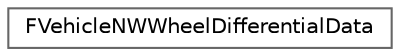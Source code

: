 digraph "类继承关系图"
{
 // INTERACTIVE_SVG=YES
 // LATEX_PDF_SIZE
  bgcolor="transparent";
  edge [fontname=Helvetica,fontsize=10,labelfontname=Helvetica,labelfontsize=10];
  node [fontname=Helvetica,fontsize=10,shape=box,height=0.2,width=0.4];
  rankdir="LR";
  Node0 [id="Node000000",label="FVehicleNWWheelDifferentialData",height=0.2,width=0.4,color="grey40", fillcolor="white", style="filled",URL="$d6/d4b/structFVehicleNWWheelDifferentialData.html",tooltip=" "];
}
